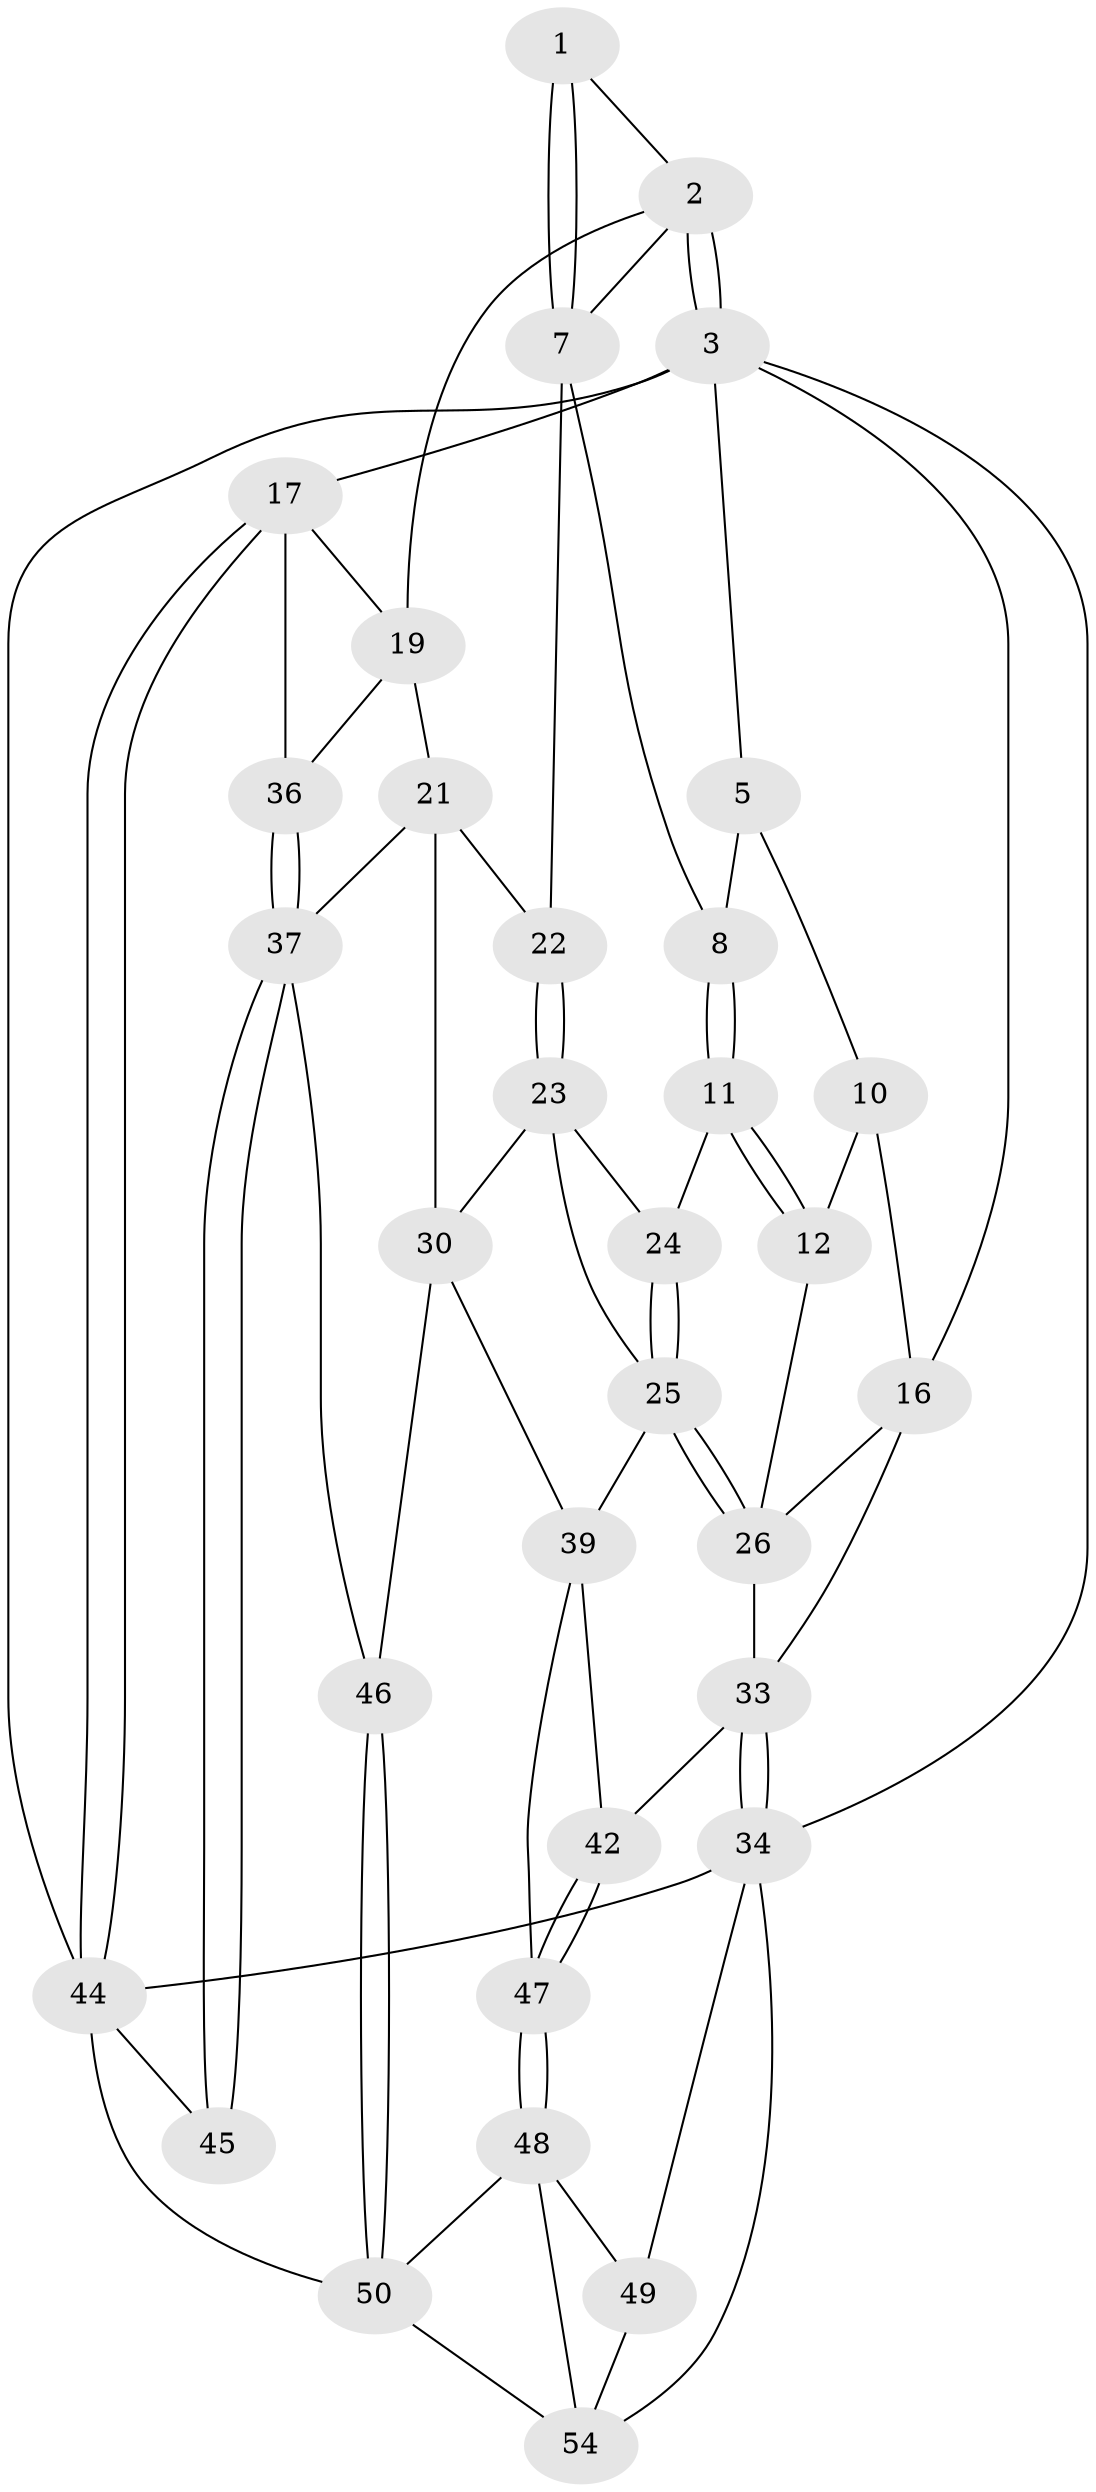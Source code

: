 // original degree distribution, {3: 0.03636363636363636, 4: 0.2, 5: 0.6181818181818182, 6: 0.14545454545454545}
// Generated by graph-tools (version 1.1) at 2025/11/02/27/25 16:11:58]
// undirected, 33 vertices, 74 edges
graph export_dot {
graph [start="1"]
  node [color=gray90,style=filled];
  1 [pos="+0.5364660340398966+0"];
  2 [pos="+0.9236955898381938+0",super="+14"];
  3 [pos="+1+0",super="+4"];
  5 [pos="+0+0",super="+6"];
  7 [pos="+0.5192291325992126+0.05461132291677811",super="+15"];
  8 [pos="+0.3161926066123066+0.17164247219718848",super="+9"];
  10 [pos="+0.18596962127394842+0.04642771125232374",super="+13"];
  11 [pos="+0.3109520278596073+0.18266601885663888"];
  12 [pos="+0.20260638548548324+0.2233662230984"];
  16 [pos="+0+0",super="+28"];
  17 [pos="+1+0.3017050468516406",super="+18"];
  19 [pos="+0.8894058707084482+0.12326531142297475",super="+20"];
  21 [pos="+0.6592856098939123+0.25974219510727414",super="+29"];
  22 [pos="+0.6560804533792092+0.2574912035669545"];
  23 [pos="+0.64415692340848+0.26531460797015505",super="+31"];
  24 [pos="+0.40728598830306917+0.27383918898567416"];
  25 [pos="+0.39477550160914754+0.3839916166363961",super="+32"];
  26 [pos="+0.23615532795275698+0.42457311892435157",super="+27"];
  30 [pos="+0.5838763330279856+0.4281948520498249",super="+41"];
  33 [pos="+0+0.4629072353104401",super="+43"];
  34 [pos="+0+0.7001914752109426",super="+35"];
  36 [pos="+0.8833158201771382+0.3679459074255437"];
  37 [pos="+0.8274963016265607+0.6341632342349922",super="+38"];
  39 [pos="+0.43094374358267223+0.48411375891124564",super="+40"];
  42 [pos="+0.24169309427810934+0.5561145934132883"];
  44 [pos="+1+0.7250607751165278",super="+52"];
  45 [pos="+0.9476029076366362+0.7097695481084784"];
  46 [pos="+0.6572966903486925+0.6797227585132993"];
  47 [pos="+0.2583195969025365+0.726023740987838"];
  48 [pos="+0.2525798918534571+0.7403673067803935",super="+51"];
  49 [pos="+0.17758949422539427+0.7530188240606109"];
  50 [pos="+0.6165987882290043+0.7982427962648434",super="+53"];
  54 [pos="+0.3559032094738392+1",super="+55"];
  1 -- 2;
  1 -- 7;
  1 -- 7;
  2 -- 3;
  2 -- 3;
  2 -- 19;
  2 -- 7;
  3 -- 17;
  3 -- 44;
  3 -- 16;
  3 -- 5;
  3 -- 34;
  5 -- 10;
  5 -- 8;
  7 -- 8;
  7 -- 22;
  8 -- 11;
  8 -- 11;
  10 -- 16;
  10 -- 12;
  11 -- 12;
  11 -- 12;
  11 -- 24;
  12 -- 26;
  16 -- 33;
  16 -- 26;
  17 -- 44;
  17 -- 44;
  17 -- 19;
  17 -- 36;
  19 -- 36;
  19 -- 21;
  21 -- 22;
  21 -- 37;
  21 -- 30;
  22 -- 23;
  22 -- 23;
  23 -- 24;
  23 -- 25;
  23 -- 30;
  24 -- 25;
  24 -- 25;
  25 -- 26;
  25 -- 26;
  25 -- 39;
  26 -- 33;
  30 -- 46;
  30 -- 39;
  33 -- 34;
  33 -- 34;
  33 -- 42;
  34 -- 49;
  34 -- 44;
  34 -- 54;
  36 -- 37;
  36 -- 37;
  37 -- 45;
  37 -- 45;
  37 -- 46;
  39 -- 42;
  39 -- 47;
  42 -- 47;
  42 -- 47;
  44 -- 45 [weight=2];
  44 -- 50;
  46 -- 50;
  46 -- 50;
  47 -- 48;
  47 -- 48;
  48 -- 49;
  48 -- 50;
  48 -- 54;
  49 -- 54;
  50 -- 54;
}
